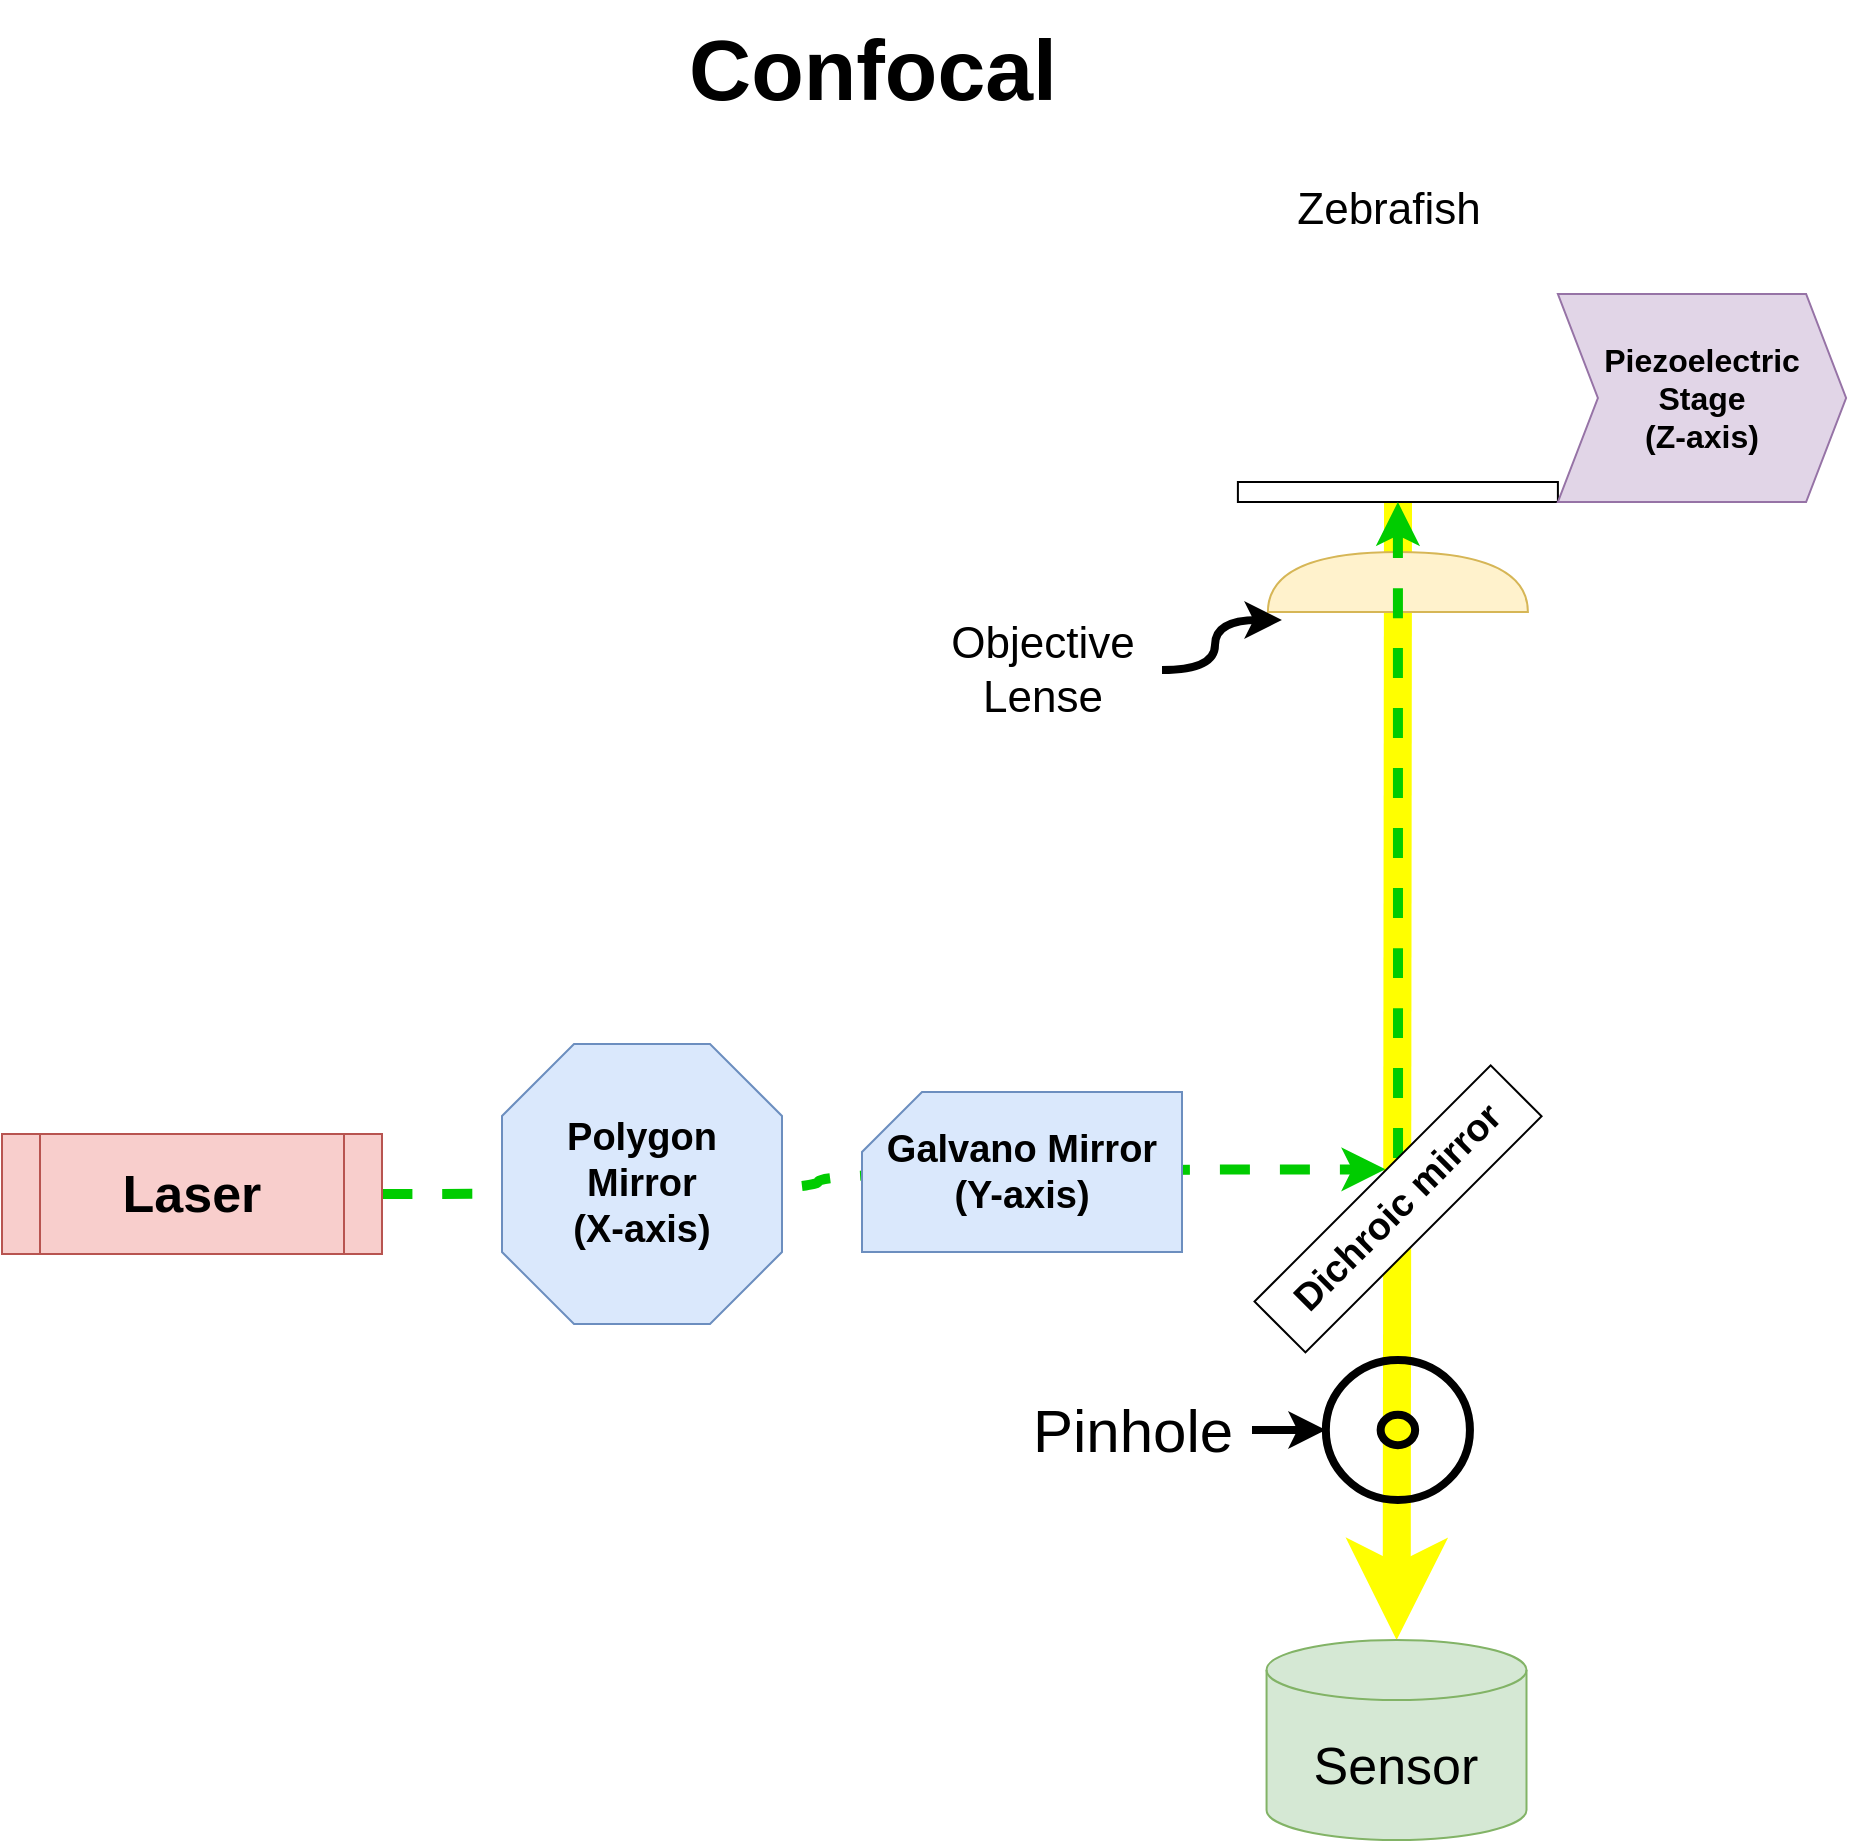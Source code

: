 <mxfile version="17.4.0" type="github">
  <diagram name="Page-1" id="s3HQNquI4hlpefwg6-bA">
    <mxGraphModel dx="2097" dy="2237" grid="1" gridSize="10" guides="1" tooltips="1" connect="1" arrows="1" fold="1" page="1" pageScale="1" pageWidth="850" pageHeight="1100" math="0" shadow="0">
      <root>
        <mxCell id="0" />
        <mxCell id="1" parent="0" />
        <mxCell id="TsGSVHsJZ7_Qr_sQ7EbT-1" style="edgeStyle=orthogonalEdgeStyle;curved=1;orthogonalLoop=1;jettySize=auto;html=1;strokeColor=#FFFF00;strokeWidth=14;fontSize=26;endArrow=classic;endFill=1;" parent="1" source="TsGSVHsJZ7_Qr_sQ7EbT-2" target="TsGSVHsJZ7_Qr_sQ7EbT-10" edge="1">
          <mxGeometry relative="1" as="geometry" />
        </mxCell>
        <mxCell id="TsGSVHsJZ7_Qr_sQ7EbT-2" value="" style="rounded=0;whiteSpace=wrap;html=1;fontSize=19;fontStyle=1" parent="1" vertex="1">
          <mxGeometry x="637.95" y="121" width="160" height="10" as="geometry" />
        </mxCell>
        <mxCell id="TsGSVHsJZ7_Qr_sQ7EbT-3" value="" style="shape=or;whiteSpace=wrap;html=1;rotation=-90;fontSize=19;fontStyle=1;fillColor=#fff2cc;strokeColor=#d6b656;" parent="1" vertex="1">
          <mxGeometry x="702.95" y="106" width="30" height="130" as="geometry" />
        </mxCell>
        <mxCell id="TsGSVHsJZ7_Qr_sQ7EbT-4" style="edgeStyle=orthogonalEdgeStyle;curved=1;orthogonalLoop=1;jettySize=auto;html=1;entryX=0.5;entryY=1;entryDx=0;entryDy=0;strokeColor=#00CC00;strokeWidth=5;fontSize=26;endArrow=classic;endFill=1;dashed=1;" parent="1" source="TsGSVHsJZ7_Qr_sQ7EbT-5" target="TsGSVHsJZ7_Qr_sQ7EbT-2" edge="1">
          <mxGeometry relative="1" as="geometry" />
        </mxCell>
        <mxCell id="TsGSVHsJZ7_Qr_sQ7EbT-5" value="Dichroic mirror" style="rounded=0;whiteSpace=wrap;html=1;rotation=-45;fontSize=19;fontStyle=1" parent="1" vertex="1">
          <mxGeometry x="634.54" y="466.45" width="166.97" height="36" as="geometry" />
        </mxCell>
        <mxCell id="TsGSVHsJZ7_Qr_sQ7EbT-6" style="edgeStyle=orthogonalEdgeStyle;orthogonalLoop=1;jettySize=auto;html=1;entryX=0.557;entryY=-0.012;entryDx=0;entryDy=0;fontSize=26;strokeColor=#00CC00;strokeWidth=5;curved=1;endArrow=classic;endFill=1;entryPerimeter=0;dashed=1;" parent="1" source="TsGSVHsJZ7_Qr_sQ7EbT-7" target="TsGSVHsJZ7_Qr_sQ7EbT-5" edge="1">
          <mxGeometry relative="1" as="geometry" />
        </mxCell>
        <mxCell id="TsGSVHsJZ7_Qr_sQ7EbT-7" value="Laser" style="shape=process;whiteSpace=wrap;html=1;backgroundOutline=1;fontSize=26;fontStyle=1;fillColor=#f8cecc;strokeColor=#b85450;" parent="1" vertex="1">
          <mxGeometry x="20" y="447" width="190" height="60" as="geometry" />
        </mxCell>
        <mxCell id="TsGSVHsJZ7_Qr_sQ7EbT-8" value="Polygon &lt;br&gt;Mirror&lt;br style=&quot;font-size: 19px;&quot;&gt;(X-axis)" style="whiteSpace=wrap;html=1;shape=mxgraph.basic.octagon2;align=center;verticalAlign=middle;dx=18;fontSize=19;fontStyle=1;fillColor=#dae8fc;strokeColor=#6c8ebf;" parent="1" vertex="1">
          <mxGeometry x="270" y="402" width="140" height="140" as="geometry" />
        </mxCell>
        <mxCell id="TsGSVHsJZ7_Qr_sQ7EbT-9" value="Galvano Mirror&lt;br&gt;(Y-axis)" style="shape=card;whiteSpace=wrap;html=1;fontSize=19;fontStyle=1;fillColor=#dae8fc;strokeColor=#6c8ebf;" parent="1" vertex="1">
          <mxGeometry x="450" y="426" width="160" height="80" as="geometry" />
        </mxCell>
        <mxCell id="TsGSVHsJZ7_Qr_sQ7EbT-10" value="Sensor" style="shape=cylinder3;whiteSpace=wrap;html=1;boundedLbl=1;backgroundOutline=1;size=15;fontSize=26;fillColor=#d5e8d4;strokeColor=#82b366;" parent="1" vertex="1">
          <mxGeometry x="652.28" y="700" width="129.97" height="100" as="geometry" />
        </mxCell>
        <mxCell id="TsGSVHsJZ7_Qr_sQ7EbT-11" value="" style="verticalLabelPosition=bottom;verticalAlign=top;html=1;shape=mxgraph.basic.donut;dx=27.4;strokeWidth=4;fontSize=26;fillColor=none;" parent="1" vertex="1">
          <mxGeometry x="681.92" y="560" width="72.05" height="70" as="geometry" />
        </mxCell>
        <mxCell id="TsGSVHsJZ7_Qr_sQ7EbT-12" value="" style="shape=image;verticalLabelPosition=bottom;labelBackgroundColor=default;verticalAlign=top;aspect=fixed;imageAspect=0;image=https://upload.wikimedia.org/wikipedia/commons/6/61/201108_zebrafish.png;" parent="1" vertex="1">
          <mxGeometry x="620" y="32" width="186.53" height="74" as="geometry" />
        </mxCell>
        <mxCell id="TsGSVHsJZ7_Qr_sQ7EbT-13" value="Confocal" style="text;html=1;align=center;verticalAlign=middle;resizable=0;points=[];autosize=1;strokeColor=none;fillColor=none;fontSize=43;fontStyle=1" parent="1" vertex="1">
          <mxGeometry x="350" y="-120" width="210" height="70" as="geometry" />
        </mxCell>
        <mxCell id="TsGSVHsJZ7_Qr_sQ7EbT-14" style="edgeStyle=orthogonalEdgeStyle;curved=1;orthogonalLoop=1;jettySize=auto;html=1;strokeColor=#000000;strokeWidth=4;fontSize=30;endArrow=classic;endFill=1;" parent="1" source="TsGSVHsJZ7_Qr_sQ7EbT-15" target="TsGSVHsJZ7_Qr_sQ7EbT-11" edge="1">
          <mxGeometry relative="1" as="geometry" />
        </mxCell>
        <mxCell id="TsGSVHsJZ7_Qr_sQ7EbT-15" value="Pinhole" style="text;html=1;align=center;verticalAlign=middle;resizable=0;points=[];autosize=1;strokeColor=none;fillColor=none;fontSize=30;" parent="1" vertex="1">
          <mxGeometry x="525" y="570" width="120" height="50" as="geometry" />
        </mxCell>
        <mxCell id="TsGSVHsJZ7_Qr_sQ7EbT-16" style="edgeStyle=orthogonalEdgeStyle;curved=1;orthogonalLoop=1;jettySize=auto;html=1;entryX=-0.133;entryY=0.054;entryDx=0;entryDy=0;entryPerimeter=0;strokeColor=#000000;strokeWidth=4;fontSize=22;endArrow=classic;endFill=1;" parent="1" source="TsGSVHsJZ7_Qr_sQ7EbT-17" target="TsGSVHsJZ7_Qr_sQ7EbT-3" edge="1">
          <mxGeometry relative="1" as="geometry" />
        </mxCell>
        <mxCell id="TsGSVHsJZ7_Qr_sQ7EbT-17" value="Objective&lt;br&gt;Lense" style="text;html=1;align=center;verticalAlign=middle;resizable=0;points=[];autosize=1;strokeColor=none;fillColor=none;fontSize=22;" parent="1" vertex="1">
          <mxGeometry x="480.0" y="180" width="120" height="70" as="geometry" />
        </mxCell>
        <mxCell id="TsGSVHsJZ7_Qr_sQ7EbT-18" value="Piezoelectric &lt;br style=&quot;font-size: 16px;&quot;&gt;Stage&lt;br&gt;(Z-axis)" style="shape=step;perimeter=stepPerimeter;whiteSpace=wrap;html=1;fixedSize=1;fillColor=#e1d5e7;strokeColor=#9673a6;fontSize=16;fontStyle=1" parent="1" vertex="1">
          <mxGeometry x="797.95" y="27" width="144.1" height="104" as="geometry" />
        </mxCell>
        <mxCell id="TsGSVHsJZ7_Qr_sQ7EbT-19" value="Zebrafish" style="text;html=1;align=center;verticalAlign=middle;resizable=0;points=[];autosize=1;strokeColor=none;fillColor=none;fontSize=22;" parent="1" vertex="1">
          <mxGeometry x="653.26" y="-35" width="120" height="40" as="geometry" />
        </mxCell>
      </root>
    </mxGraphModel>
  </diagram>
</mxfile>
